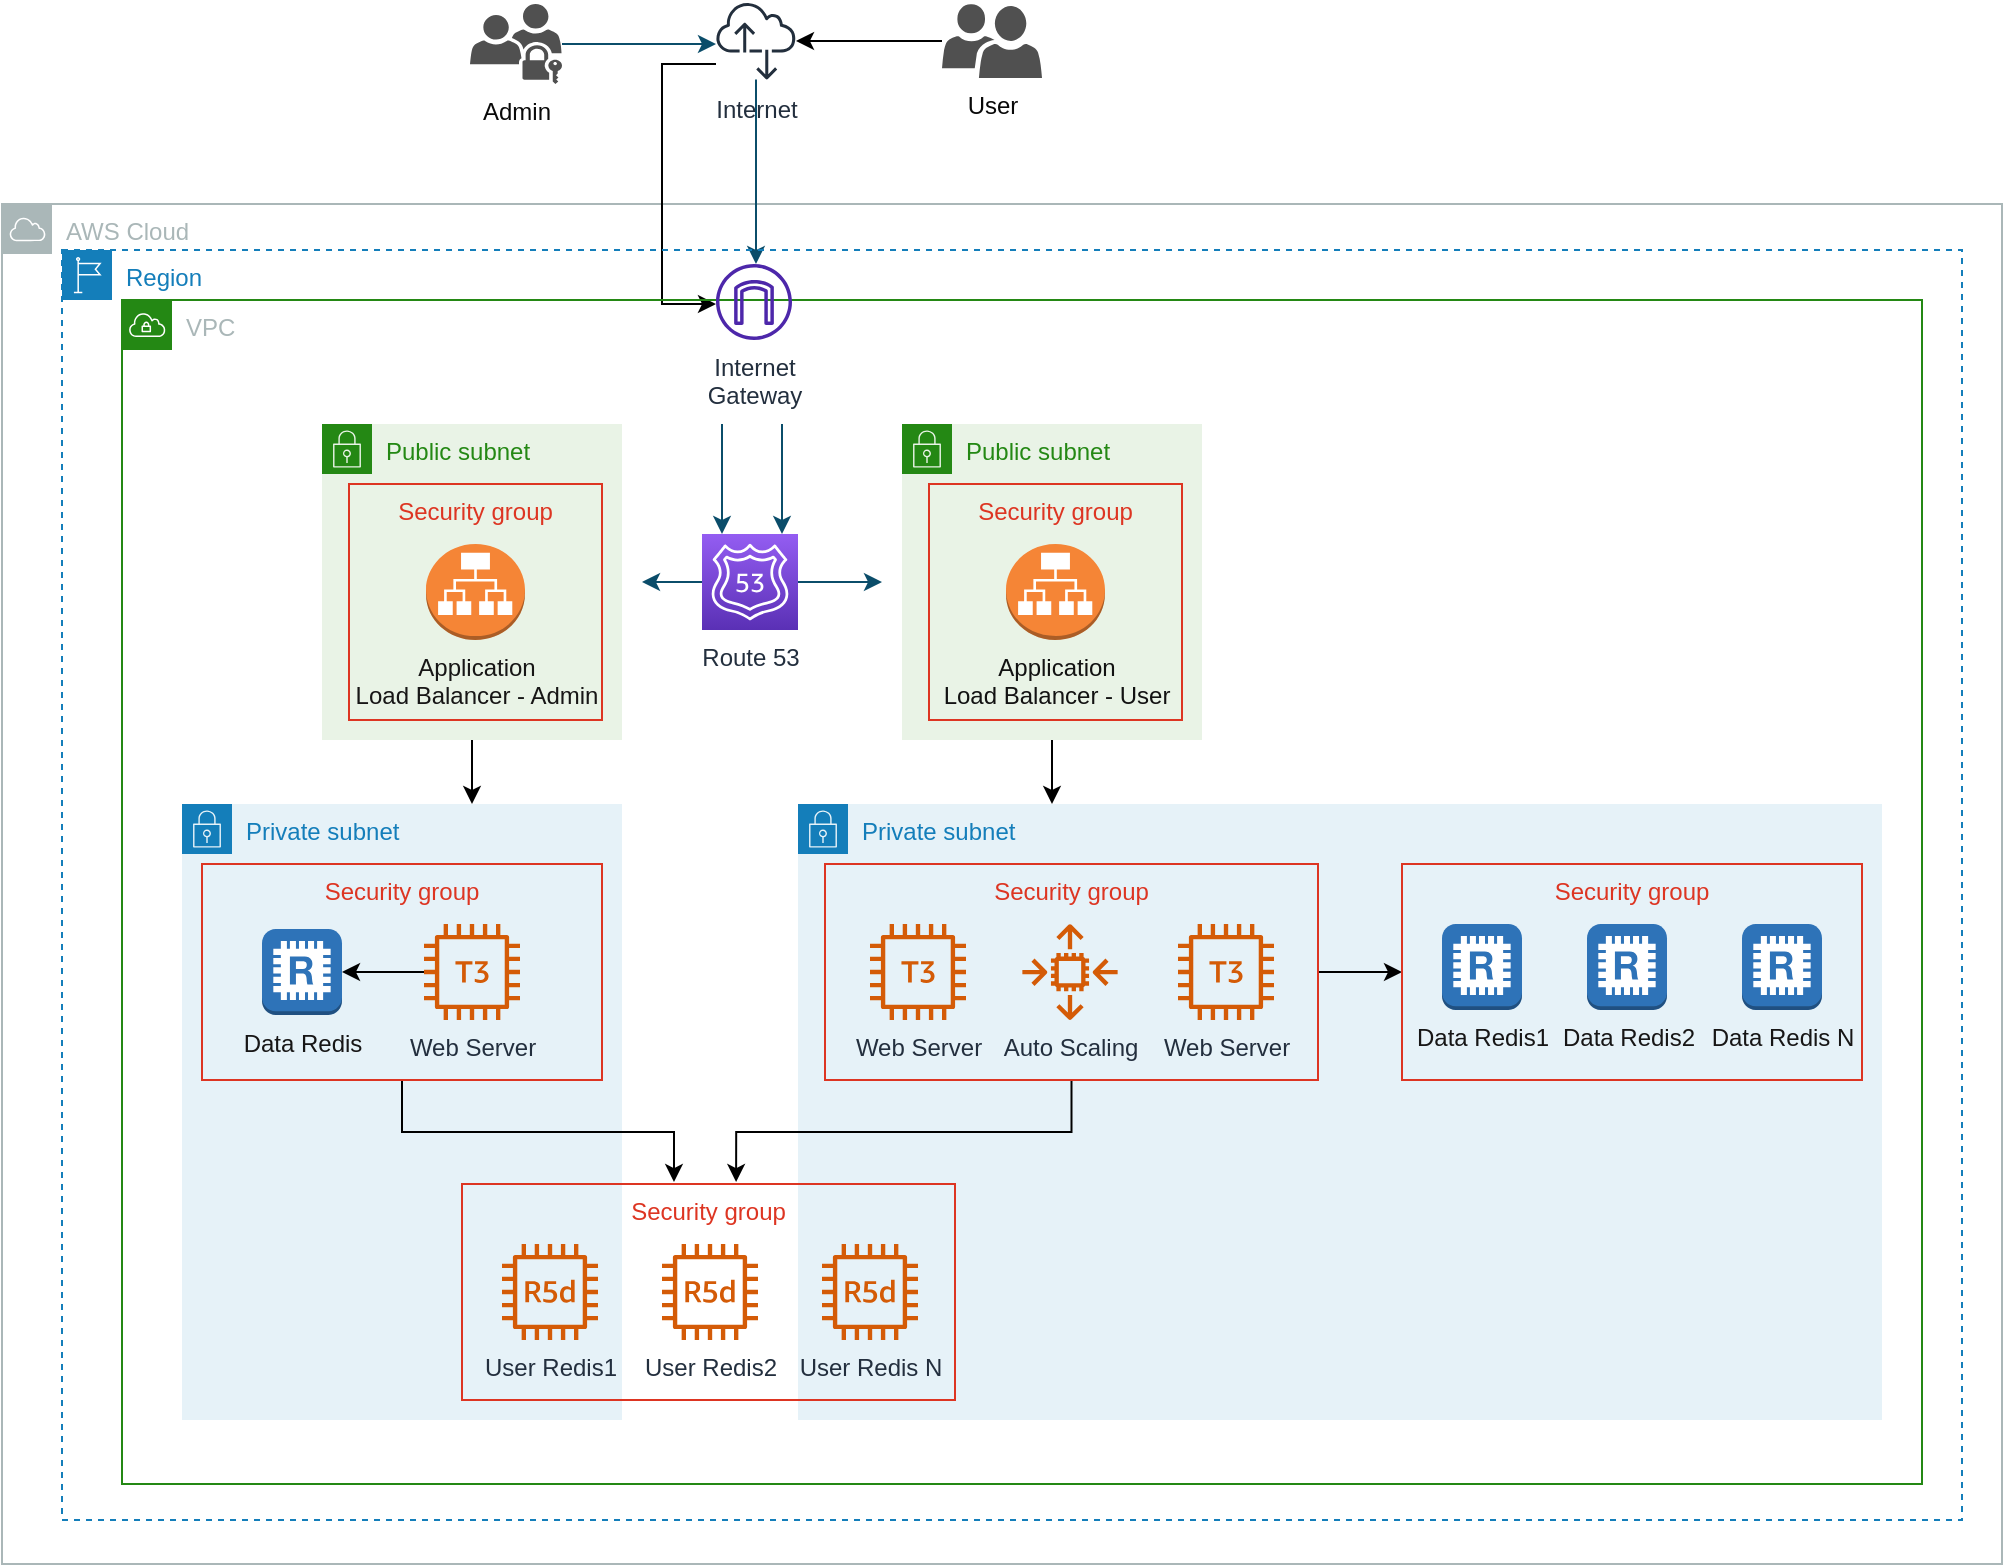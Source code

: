 <mxfile version="20.8.0" type="github">
  <diagram id="Ht1M8jgEwFfnCIfOTk4-" name="Page-1">
    <mxGraphModel dx="1387" dy="1623" grid="1" gridSize="10" guides="1" tooltips="1" connect="1" arrows="1" fold="1" page="1" pageScale="1" pageWidth="1169" pageHeight="827" math="0" shadow="0">
      <root>
        <mxCell id="0" />
        <mxCell id="1" parent="0" />
        <mxCell id="z_dzFqhaPa8rmwPkqHjc-8" value="AWS Cloud" style="sketch=0;outlineConnect=0;gradientColor=none;html=1;whiteSpace=wrap;fontSize=12;fontStyle=0;shape=mxgraph.aws4.group;grIcon=mxgraph.aws4.group_aws_cloud;strokeColor=#AAB7B8;fillColor=none;verticalAlign=top;align=left;spacingLeft=30;fontColor=#AAB7B8;dashed=0;" parent="1" vertex="1">
          <mxGeometry x="160" y="-700" width="1000" height="680" as="geometry" />
        </mxCell>
        <mxCell id="z_dzFqhaPa8rmwPkqHjc-6" value="" style="edgeStyle=orthogonalEdgeStyle;rounded=0;orthogonalLoop=1;jettySize=auto;html=1;" parent="1" source="z_dzFqhaPa8rmwPkqHjc-1" target="z_dzFqhaPa8rmwPkqHjc-4" edge="1">
          <mxGeometry relative="1" as="geometry" />
        </mxCell>
        <mxCell id="z_dzFqhaPa8rmwPkqHjc-1" value="User" style="sketch=0;pointerEvents=1;shadow=0;dashed=0;html=1;strokeColor=none;labelPosition=center;verticalLabelPosition=bottom;verticalAlign=top;align=center;fillColor=#505050;shape=mxgraph.mscae.intune.user_group;fontColor=#080808;" parent="1" vertex="1">
          <mxGeometry x="630" y="-800" width="50" height="37" as="geometry" />
        </mxCell>
        <mxCell id="z_dzFqhaPa8rmwPkqHjc-7" value="" style="edgeStyle=orthogonalEdgeStyle;rounded=0;orthogonalLoop=1;jettySize=auto;html=1;strokeColor=#0B4D6A;" parent="1" source="z_dzFqhaPa8rmwPkqHjc-2" target="z_dzFqhaPa8rmwPkqHjc-4" edge="1">
          <mxGeometry relative="1" as="geometry">
            <Array as="points">
              <mxPoint x="500" y="-780" />
              <mxPoint x="500" y="-780" />
            </Array>
          </mxGeometry>
        </mxCell>
        <mxCell id="z_dzFqhaPa8rmwPkqHjc-2" value="Admin" style="sketch=0;pointerEvents=1;shadow=0;dashed=0;html=1;strokeColor=none;fillColor=#505050;labelPosition=center;verticalLabelPosition=bottom;verticalAlign=top;outlineConnect=0;align=center;shape=mxgraph.office.users.universal_security_group;fontColor=#0a0a0a;" parent="1" vertex="1">
          <mxGeometry x="394" y="-800" width="46" height="40" as="geometry" />
        </mxCell>
        <mxCell id="z_dzFqhaPa8rmwPkqHjc-16" value="" style="edgeStyle=orthogonalEdgeStyle;rounded=0;orthogonalLoop=1;jettySize=auto;html=1;" parent="1" source="z_dzFqhaPa8rmwPkqHjc-4" target="z_dzFqhaPa8rmwPkqHjc-15" edge="1">
          <mxGeometry relative="1" as="geometry">
            <Array as="points">
              <mxPoint x="490" y="-770" />
              <mxPoint x="490" y="-650" />
            </Array>
          </mxGeometry>
        </mxCell>
        <mxCell id="z_dzFqhaPa8rmwPkqHjc-17" value="" style="edgeStyle=orthogonalEdgeStyle;rounded=0;orthogonalLoop=1;jettySize=auto;html=1;strokeColor=#0B4D6A;" parent="1" source="z_dzFqhaPa8rmwPkqHjc-4" target="z_dzFqhaPa8rmwPkqHjc-15" edge="1">
          <mxGeometry relative="1" as="geometry">
            <Array as="points">
              <mxPoint x="537" y="-710" />
              <mxPoint x="537" y="-710" />
            </Array>
          </mxGeometry>
        </mxCell>
        <mxCell id="z_dzFqhaPa8rmwPkqHjc-4" value="Internet" style="sketch=0;outlineConnect=0;fontColor=#232F3E;gradientColor=none;fillColor=#232F3D;strokeColor=none;dashed=0;verticalLabelPosition=bottom;verticalAlign=top;align=center;html=1;fontSize=12;fontStyle=0;aspect=fixed;pointerEvents=1;shape=mxgraph.aws4.internet_alt2;" parent="1" vertex="1">
          <mxGeometry x="517" y="-801.5" width="40" height="40" as="geometry" />
        </mxCell>
        <mxCell id="z_dzFqhaPa8rmwPkqHjc-9" value="VPC" style="points=[[0,0],[0.25,0],[0.5,0],[0.75,0],[1,0],[1,0.25],[1,0.5],[1,0.75],[1,1],[0.75,1],[0.5,1],[0.25,1],[0,1],[0,0.75],[0,0.5],[0,0.25]];outlineConnect=0;gradientColor=none;html=1;whiteSpace=wrap;fontSize=12;fontStyle=0;container=1;pointerEvents=0;collapsible=0;recursiveResize=0;shape=mxgraph.aws4.group;grIcon=mxgraph.aws4.group_vpc;strokeColor=#248814;fillColor=none;verticalAlign=top;align=left;spacingLeft=30;fontColor=#AAB7B8;dashed=0;" parent="1" vertex="1">
          <mxGeometry x="220" y="-652" width="900" height="592" as="geometry" />
        </mxCell>
        <mxCell id="hikJ38JObAQXqqE3E7HK-5" value="" style="edgeStyle=orthogonalEdgeStyle;rounded=0;orthogonalLoop=1;jettySize=auto;html=1;fontColor=#171616;" edge="1" parent="z_dzFqhaPa8rmwPkqHjc-9" source="z_dzFqhaPa8rmwPkqHjc-19">
          <mxGeometry relative="1" as="geometry">
            <mxPoint x="175" y="252" as="targetPoint" />
          </mxGeometry>
        </mxCell>
        <mxCell id="z_dzFqhaPa8rmwPkqHjc-19" value="Public subnet" style="points=[[0,0],[0.25,0],[0.5,0],[0.75,0],[1,0],[1,0.25],[1,0.5],[1,0.75],[1,1],[0.75,1],[0.5,1],[0.25,1],[0,1],[0,0.75],[0,0.5],[0,0.25]];outlineConnect=0;gradientColor=none;html=1;whiteSpace=wrap;fontSize=12;fontStyle=0;container=1;pointerEvents=0;collapsible=0;recursiveResize=0;shape=mxgraph.aws4.group;grIcon=mxgraph.aws4.group_security_group;grStroke=0;strokeColor=#248814;fillColor=#E9F3E6;verticalAlign=top;align=left;spacingLeft=30;fontColor=#248814;dashed=0;" parent="z_dzFqhaPa8rmwPkqHjc-9" vertex="1">
          <mxGeometry x="100" y="62" width="150" height="158" as="geometry" />
        </mxCell>
        <mxCell id="z_dzFqhaPa8rmwPkqHjc-21" value="Security group" style="fillColor=none;strokeColor=#DD3522;verticalAlign=top;fontStyle=0;fontColor=#DD3522;" parent="z_dzFqhaPa8rmwPkqHjc-9" vertex="1">
          <mxGeometry x="113.5" y="92" width="126.5" height="118" as="geometry" />
        </mxCell>
        <mxCell id="z_dzFqhaPa8rmwPkqHjc-22" value="&lt;div&gt;Application&lt;/div&gt;&lt;div&gt;Load Balancer - Admin&lt;/div&gt;" style="outlineConnect=0;dashed=0;verticalLabelPosition=bottom;verticalAlign=top;align=center;html=1;shape=mxgraph.aws3.application_load_balancer;fillColor=#F58536;gradientColor=none;strokeColor=#BAC8D3;fontColor=#171616;" parent="z_dzFqhaPa8rmwPkqHjc-9" vertex="1">
          <mxGeometry x="152" y="122" width="49.5" height="48" as="geometry" />
        </mxCell>
        <mxCell id="z_dzFqhaPa8rmwPkqHjc-24" value="Public subnet" style="points=[[0,0],[0.25,0],[0.5,0],[0.75,0],[1,0],[1,0.25],[1,0.5],[1,0.75],[1,1],[0.75,1],[0.5,1],[0.25,1],[0,1],[0,0.75],[0,0.5],[0,0.25]];outlineConnect=0;gradientColor=none;html=1;whiteSpace=wrap;fontSize=12;fontStyle=0;container=1;pointerEvents=0;collapsible=0;recursiveResize=0;shape=mxgraph.aws4.group;grIcon=mxgraph.aws4.group_security_group;grStroke=0;strokeColor=#248814;fillColor=#E9F3E6;verticalAlign=top;align=left;spacingLeft=30;fontColor=#248814;dashed=0;" parent="z_dzFqhaPa8rmwPkqHjc-9" vertex="1">
          <mxGeometry x="390" y="62" width="150" height="158" as="geometry" />
        </mxCell>
        <mxCell id="z_dzFqhaPa8rmwPkqHjc-25" value="Security group" style="fillColor=none;strokeColor=#DD3522;verticalAlign=top;fontStyle=0;fontColor=#DD3522;" parent="z_dzFqhaPa8rmwPkqHjc-9" vertex="1">
          <mxGeometry x="403.5" y="92" width="126.5" height="118" as="geometry" />
        </mxCell>
        <mxCell id="z_dzFqhaPa8rmwPkqHjc-26" value="&lt;div&gt;Application&lt;/div&gt;&lt;div&gt;Load Balancer - User&lt;/div&gt;" style="outlineConnect=0;dashed=0;verticalLabelPosition=bottom;verticalAlign=top;align=center;html=1;shape=mxgraph.aws3.application_load_balancer;fillColor=#F58536;gradientColor=none;strokeColor=#BAC8D3;fontColor=#121212;" parent="z_dzFqhaPa8rmwPkqHjc-9" vertex="1">
          <mxGeometry x="442" y="122" width="49.5" height="48" as="geometry" />
        </mxCell>
        <mxCell id="z_dzFqhaPa8rmwPkqHjc-33" value="" style="edgeStyle=orthogonalEdgeStyle;rounded=0;orthogonalLoop=1;jettySize=auto;html=1;strokeColor=#0B4D6A;" parent="z_dzFqhaPa8rmwPkqHjc-9" source="z_dzFqhaPa8rmwPkqHjc-27" edge="1">
          <mxGeometry relative="1" as="geometry">
            <mxPoint x="260" y="141" as="targetPoint" />
          </mxGeometry>
        </mxCell>
        <mxCell id="z_dzFqhaPa8rmwPkqHjc-34" value="" style="edgeStyle=orthogonalEdgeStyle;rounded=0;orthogonalLoop=1;jettySize=auto;html=1;strokeColor=#0B4D6A;" parent="z_dzFqhaPa8rmwPkqHjc-9" source="z_dzFqhaPa8rmwPkqHjc-27" edge="1">
          <mxGeometry relative="1" as="geometry">
            <mxPoint x="380" y="141" as="targetPoint" />
          </mxGeometry>
        </mxCell>
        <mxCell id="z_dzFqhaPa8rmwPkqHjc-27" value="Route 53" style="sketch=0;points=[[0,0,0],[0.25,0,0],[0.5,0,0],[0.75,0,0],[1,0,0],[0,1,0],[0.25,1,0],[0.5,1,0],[0.75,1,0],[1,1,0],[0,0.25,0],[0,0.5,0],[0,0.75,0],[1,0.25,0],[1,0.5,0],[1,0.75,0]];outlineConnect=0;fontColor=#232F3E;gradientColor=#945DF2;gradientDirection=north;fillColor=#5A30B5;strokeColor=#ffffff;dashed=0;verticalLabelPosition=bottom;verticalAlign=top;align=center;html=1;fontSize=12;fontStyle=0;aspect=fixed;shape=mxgraph.aws4.resourceIcon;resIcon=mxgraph.aws4.route_53;" parent="z_dzFqhaPa8rmwPkqHjc-9" vertex="1">
          <mxGeometry x="290" y="117" width="48" height="48" as="geometry" />
        </mxCell>
        <mxCell id="hikJ38JObAQXqqE3E7HK-1" value="Private subnet" style="points=[[0,0],[0.25,0],[0.5,0],[0.75,0],[1,0],[1,0.25],[1,0.5],[1,0.75],[1,1],[0.75,1],[0.5,1],[0.25,1],[0,1],[0,0.75],[0,0.5],[0,0.25]];outlineConnect=0;gradientColor=none;html=1;whiteSpace=wrap;fontSize=12;fontStyle=0;container=1;pointerEvents=0;collapsible=0;recursiveResize=0;shape=mxgraph.aws4.group;grIcon=mxgraph.aws4.group_security_group;grStroke=0;strokeColor=#147EBA;fillColor=#E6F2F8;verticalAlign=top;align=left;spacingLeft=30;fontColor=#147EBA;dashed=0;" vertex="1" parent="z_dzFqhaPa8rmwPkqHjc-9">
          <mxGeometry x="30" y="252" width="220" height="308" as="geometry" />
        </mxCell>
        <mxCell id="hikJ38JObAQXqqE3E7HK-29" value="" style="edgeStyle=orthogonalEdgeStyle;rounded=0;orthogonalLoop=1;jettySize=auto;html=1;fontColor=#171616;entryX=0.43;entryY=-0.009;entryDx=0;entryDy=0;entryPerimeter=0;" edge="1" parent="z_dzFqhaPa8rmwPkqHjc-9" source="hikJ38JObAQXqqE3E7HK-2" target="hikJ38JObAQXqqE3E7HK-26">
          <mxGeometry relative="1" as="geometry" />
        </mxCell>
        <mxCell id="hikJ38JObAQXqqE3E7HK-2" value="Security group" style="fillColor=none;strokeColor=#DD3522;verticalAlign=top;fontStyle=0;fontColor=#DD3522;" vertex="1" parent="z_dzFqhaPa8rmwPkqHjc-9">
          <mxGeometry x="40" y="282" width="200" height="108" as="geometry" />
        </mxCell>
        <mxCell id="hikJ38JObAQXqqE3E7HK-4" value="Web Server" style="sketch=0;outlineConnect=0;fontColor=#232F3E;gradientColor=none;fillColor=#D45B07;strokeColor=none;dashed=0;verticalLabelPosition=bottom;verticalAlign=top;align=center;html=1;fontSize=12;fontStyle=0;aspect=fixed;pointerEvents=1;shape=mxgraph.aws4.t3_instance;" vertex="1" parent="z_dzFqhaPa8rmwPkqHjc-9">
          <mxGeometry x="151" y="312" width="48" height="48" as="geometry" />
        </mxCell>
        <mxCell id="hikJ38JObAQXqqE3E7HK-6" value="Private subnet" style="points=[[0,0],[0.25,0],[0.5,0],[0.75,0],[1,0],[1,0.25],[1,0.5],[1,0.75],[1,1],[0.75,1],[0.5,1],[0.25,1],[0,1],[0,0.75],[0,0.5],[0,0.25]];outlineConnect=0;gradientColor=none;html=1;whiteSpace=wrap;fontSize=12;fontStyle=0;container=1;pointerEvents=0;collapsible=0;recursiveResize=0;shape=mxgraph.aws4.group;grIcon=mxgraph.aws4.group_security_group;grStroke=0;strokeColor=#147EBA;fillColor=#E6F2F8;verticalAlign=top;align=left;spacingLeft=30;fontColor=#147EBA;dashed=0;" vertex="1" parent="z_dzFqhaPa8rmwPkqHjc-9">
          <mxGeometry x="338" y="252" width="542" height="308" as="geometry" />
        </mxCell>
        <mxCell id="hikJ38JObAQXqqE3E7HK-24" value="" style="edgeStyle=orthogonalEdgeStyle;rounded=0;orthogonalLoop=1;jettySize=auto;html=1;fontColor=#171616;" edge="1" parent="z_dzFqhaPa8rmwPkqHjc-9" source="hikJ38JObAQXqqE3E7HK-7">
          <mxGeometry relative="1" as="geometry">
            <mxPoint x="640" y="336" as="targetPoint" />
          </mxGeometry>
        </mxCell>
        <mxCell id="hikJ38JObAQXqqE3E7HK-30" value="" style="edgeStyle=orthogonalEdgeStyle;rounded=0;orthogonalLoop=1;jettySize=auto;html=1;fontColor=#171616;entryX=0.556;entryY=-0.009;entryDx=0;entryDy=0;entryPerimeter=0;" edge="1" parent="z_dzFqhaPa8rmwPkqHjc-9" source="hikJ38JObAQXqqE3E7HK-7" target="hikJ38JObAQXqqE3E7HK-26">
          <mxGeometry relative="1" as="geometry" />
        </mxCell>
        <mxCell id="hikJ38JObAQXqqE3E7HK-7" value="Security group" style="fillColor=none;strokeColor=#DD3522;verticalAlign=top;fontStyle=0;fontColor=#DD3522;" vertex="1" parent="z_dzFqhaPa8rmwPkqHjc-9">
          <mxGeometry x="351.5" y="282" width="246.5" height="108" as="geometry" />
        </mxCell>
        <mxCell id="hikJ38JObAQXqqE3E7HK-17" value="Security group" style="fillColor=none;strokeColor=#DD3522;verticalAlign=top;fontStyle=0;fontColor=#DD3522;" vertex="1" parent="z_dzFqhaPa8rmwPkqHjc-9">
          <mxGeometry x="640" y="282" width="230" height="108" as="geometry" />
        </mxCell>
        <mxCell id="hikJ38JObAQXqqE3E7HK-19" value="Data Redis1" style="outlineConnect=0;dashed=0;verticalLabelPosition=bottom;verticalAlign=top;align=center;html=1;shape=mxgraph.aws3.redis;fillColor=#2E73B8;gradientColor=none;fontColor=#171616;" vertex="1" parent="z_dzFqhaPa8rmwPkqHjc-9">
          <mxGeometry x="660" y="312" width="40" height="43" as="geometry" />
        </mxCell>
        <mxCell id="hikJ38JObAQXqqE3E7HK-22" value="Data Redis N" style="outlineConnect=0;dashed=0;verticalLabelPosition=bottom;verticalAlign=top;align=center;html=1;shape=mxgraph.aws3.redis;fillColor=#2E73B8;gradientColor=none;fontColor=#171616;" vertex="1" parent="z_dzFqhaPa8rmwPkqHjc-9">
          <mxGeometry x="810" y="312" width="40" height="43" as="geometry" />
        </mxCell>
        <mxCell id="hikJ38JObAQXqqE3E7HK-21" value="Data Redis2" style="outlineConnect=0;dashed=0;verticalLabelPosition=bottom;verticalAlign=top;align=center;html=1;shape=mxgraph.aws3.redis;fillColor=#2E73B8;gradientColor=none;fontColor=#171616;" vertex="1" parent="z_dzFqhaPa8rmwPkqHjc-9">
          <mxGeometry x="732.5" y="312" width="40" height="43" as="geometry" />
        </mxCell>
        <mxCell id="hikJ38JObAQXqqE3E7HK-26" value="Security group" style="fillColor=none;strokeColor=#DD3522;verticalAlign=top;fontStyle=0;fontColor=#DD3522;" vertex="1" parent="z_dzFqhaPa8rmwPkqHjc-9">
          <mxGeometry x="170" y="442" width="246.5" height="108" as="geometry" />
        </mxCell>
        <mxCell id="hikJ38JObAQXqqE3E7HK-3" value="Region" style="points=[[0,0],[0.25,0],[0.5,0],[0.75,0],[1,0],[1,0.25],[1,0.5],[1,0.75],[1,1],[0.75,1],[0.5,1],[0.25,1],[0,1],[0,0.75],[0,0.5],[0,0.25]];outlineConnect=0;gradientColor=none;html=1;whiteSpace=wrap;fontSize=12;fontStyle=0;container=0;pointerEvents=0;collapsible=0;recursiveResize=0;shape=mxgraph.aws4.group;grIcon=mxgraph.aws4.group_region;strokeColor=#147EBA;fillColor=none;verticalAlign=top;align=left;spacingLeft=30;fontColor=#147EBA;dashed=1;" vertex="1" parent="z_dzFqhaPa8rmwPkqHjc-9">
          <mxGeometry x="-30" y="-25" width="950" height="635" as="geometry" />
        </mxCell>
        <mxCell id="z_dzFqhaPa8rmwPkqHjc-30" value="" style="edgeStyle=orthogonalEdgeStyle;rounded=0;orthogonalLoop=1;jettySize=auto;html=1;strokeColor=#0B4D6A;" parent="1" target="z_dzFqhaPa8rmwPkqHjc-27" edge="1">
          <mxGeometry relative="1" as="geometry">
            <mxPoint x="520" y="-590" as="sourcePoint" />
            <Array as="points">
              <mxPoint x="520" y="-570" />
              <mxPoint x="520" y="-570" />
            </Array>
          </mxGeometry>
        </mxCell>
        <mxCell id="z_dzFqhaPa8rmwPkqHjc-31" value="" style="edgeStyle=orthogonalEdgeStyle;rounded=0;orthogonalLoop=1;jettySize=auto;html=1;strokeColor=#0B4D6A;" parent="1" target="z_dzFqhaPa8rmwPkqHjc-27" edge="1">
          <mxGeometry relative="1" as="geometry">
            <mxPoint x="550" y="-590" as="sourcePoint" />
            <Array as="points">
              <mxPoint x="550" y="-560" />
              <mxPoint x="550" y="-560" />
            </Array>
          </mxGeometry>
        </mxCell>
        <mxCell id="z_dzFqhaPa8rmwPkqHjc-15" value="Internet&lt;br&gt;Gateway" style="sketch=0;outlineConnect=0;fontColor=#232F3E;gradientColor=none;fillColor=#4D27AA;strokeColor=none;dashed=0;verticalLabelPosition=bottom;verticalAlign=top;align=center;html=1;fontSize=12;fontStyle=0;aspect=fixed;pointerEvents=1;shape=mxgraph.aws4.internet_gateway;" parent="1" vertex="1">
          <mxGeometry x="517" y="-670" width="38" height="38" as="geometry" />
        </mxCell>
        <mxCell id="hikJ38JObAQXqqE3E7HK-11" value="" style="edgeStyle=orthogonalEdgeStyle;rounded=0;orthogonalLoop=1;jettySize=auto;html=1;fontColor=#171616;" edge="1" parent="1" source="z_dzFqhaPa8rmwPkqHjc-24">
          <mxGeometry relative="1" as="geometry">
            <mxPoint x="685" y="-400" as="targetPoint" />
          </mxGeometry>
        </mxCell>
        <mxCell id="hikJ38JObAQXqqE3E7HK-15" value="" style="edgeStyle=orthogonalEdgeStyle;rounded=0;orthogonalLoop=1;jettySize=auto;html=1;fontColor=#171616;" edge="1" parent="1" source="hikJ38JObAQXqqE3E7HK-4" target="hikJ38JObAQXqqE3E7HK-14">
          <mxGeometry relative="1" as="geometry" />
        </mxCell>
        <mxCell id="hikJ38JObAQXqqE3E7HK-9" value="Auto Scaling" style="sketch=0;outlineConnect=0;fontColor=#232F3E;gradientColor=none;fillColor=#D45B07;strokeColor=none;dashed=0;verticalLabelPosition=bottom;verticalAlign=top;align=center;html=1;fontSize=12;fontStyle=0;aspect=fixed;pointerEvents=1;shape=mxgraph.aws4.auto_scaling2;" vertex="1" parent="1">
          <mxGeometry x="670" y="-340" width="48" height="48" as="geometry" />
        </mxCell>
        <mxCell id="hikJ38JObAQXqqE3E7HK-8" value="Web Server" style="sketch=0;outlineConnect=0;fontColor=#232F3E;gradientColor=none;fillColor=#D45B07;strokeColor=none;dashed=0;verticalLabelPosition=bottom;verticalAlign=top;align=center;html=1;fontSize=12;fontStyle=0;aspect=fixed;pointerEvents=1;shape=mxgraph.aws4.t3_instance;" vertex="1" parent="1">
          <mxGeometry x="594" y="-340" width="48" height="48" as="geometry" />
        </mxCell>
        <mxCell id="hikJ38JObAQXqqE3E7HK-10" value="Web Server" style="sketch=0;outlineConnect=0;fontColor=#232F3E;gradientColor=none;fillColor=#D45B07;strokeColor=none;dashed=0;verticalLabelPosition=bottom;verticalAlign=top;align=center;html=1;fontSize=12;fontStyle=0;aspect=fixed;pointerEvents=1;shape=mxgraph.aws4.t3_instance;" vertex="1" parent="1">
          <mxGeometry x="748" y="-340" width="48" height="48" as="geometry" />
        </mxCell>
        <mxCell id="hikJ38JObAQXqqE3E7HK-14" value="Data Redis" style="outlineConnect=0;dashed=0;verticalLabelPosition=bottom;verticalAlign=top;align=center;html=1;shape=mxgraph.aws3.redis;fillColor=#2E73B8;gradientColor=none;fontColor=#171616;" vertex="1" parent="1">
          <mxGeometry x="290" y="-337.5" width="40" height="43" as="geometry" />
        </mxCell>
        <mxCell id="hikJ38JObAQXqqE3E7HK-25" value="User Redis1" style="sketch=0;outlineConnect=0;fontColor=#232F3E;gradientColor=none;fillColor=#D45B07;strokeColor=none;dashed=0;verticalLabelPosition=bottom;verticalAlign=top;align=center;html=1;fontSize=12;fontStyle=0;aspect=fixed;pointerEvents=1;shape=mxgraph.aws4.r5d_instance;" vertex="1" parent="1">
          <mxGeometry x="410" y="-180" width="48" height="48" as="geometry" />
        </mxCell>
        <mxCell id="hikJ38JObAQXqqE3E7HK-27" value="User Redis2" style="sketch=0;outlineConnect=0;fontColor=#232F3E;gradientColor=none;fillColor=#D45B07;strokeColor=none;dashed=0;verticalLabelPosition=bottom;verticalAlign=top;align=center;html=1;fontSize=12;fontStyle=0;aspect=fixed;pointerEvents=1;shape=mxgraph.aws4.r5d_instance;" vertex="1" parent="1">
          <mxGeometry x="490" y="-180" width="48" height="48" as="geometry" />
        </mxCell>
        <mxCell id="hikJ38JObAQXqqE3E7HK-28" value="User Redis N" style="sketch=0;outlineConnect=0;fontColor=#232F3E;gradientColor=none;fillColor=#D45B07;strokeColor=none;dashed=0;verticalLabelPosition=bottom;verticalAlign=top;align=center;html=1;fontSize=12;fontStyle=0;aspect=fixed;pointerEvents=1;shape=mxgraph.aws4.r5d_instance;" vertex="1" parent="1">
          <mxGeometry x="570" y="-180" width="48" height="48" as="geometry" />
        </mxCell>
      </root>
    </mxGraphModel>
  </diagram>
</mxfile>
